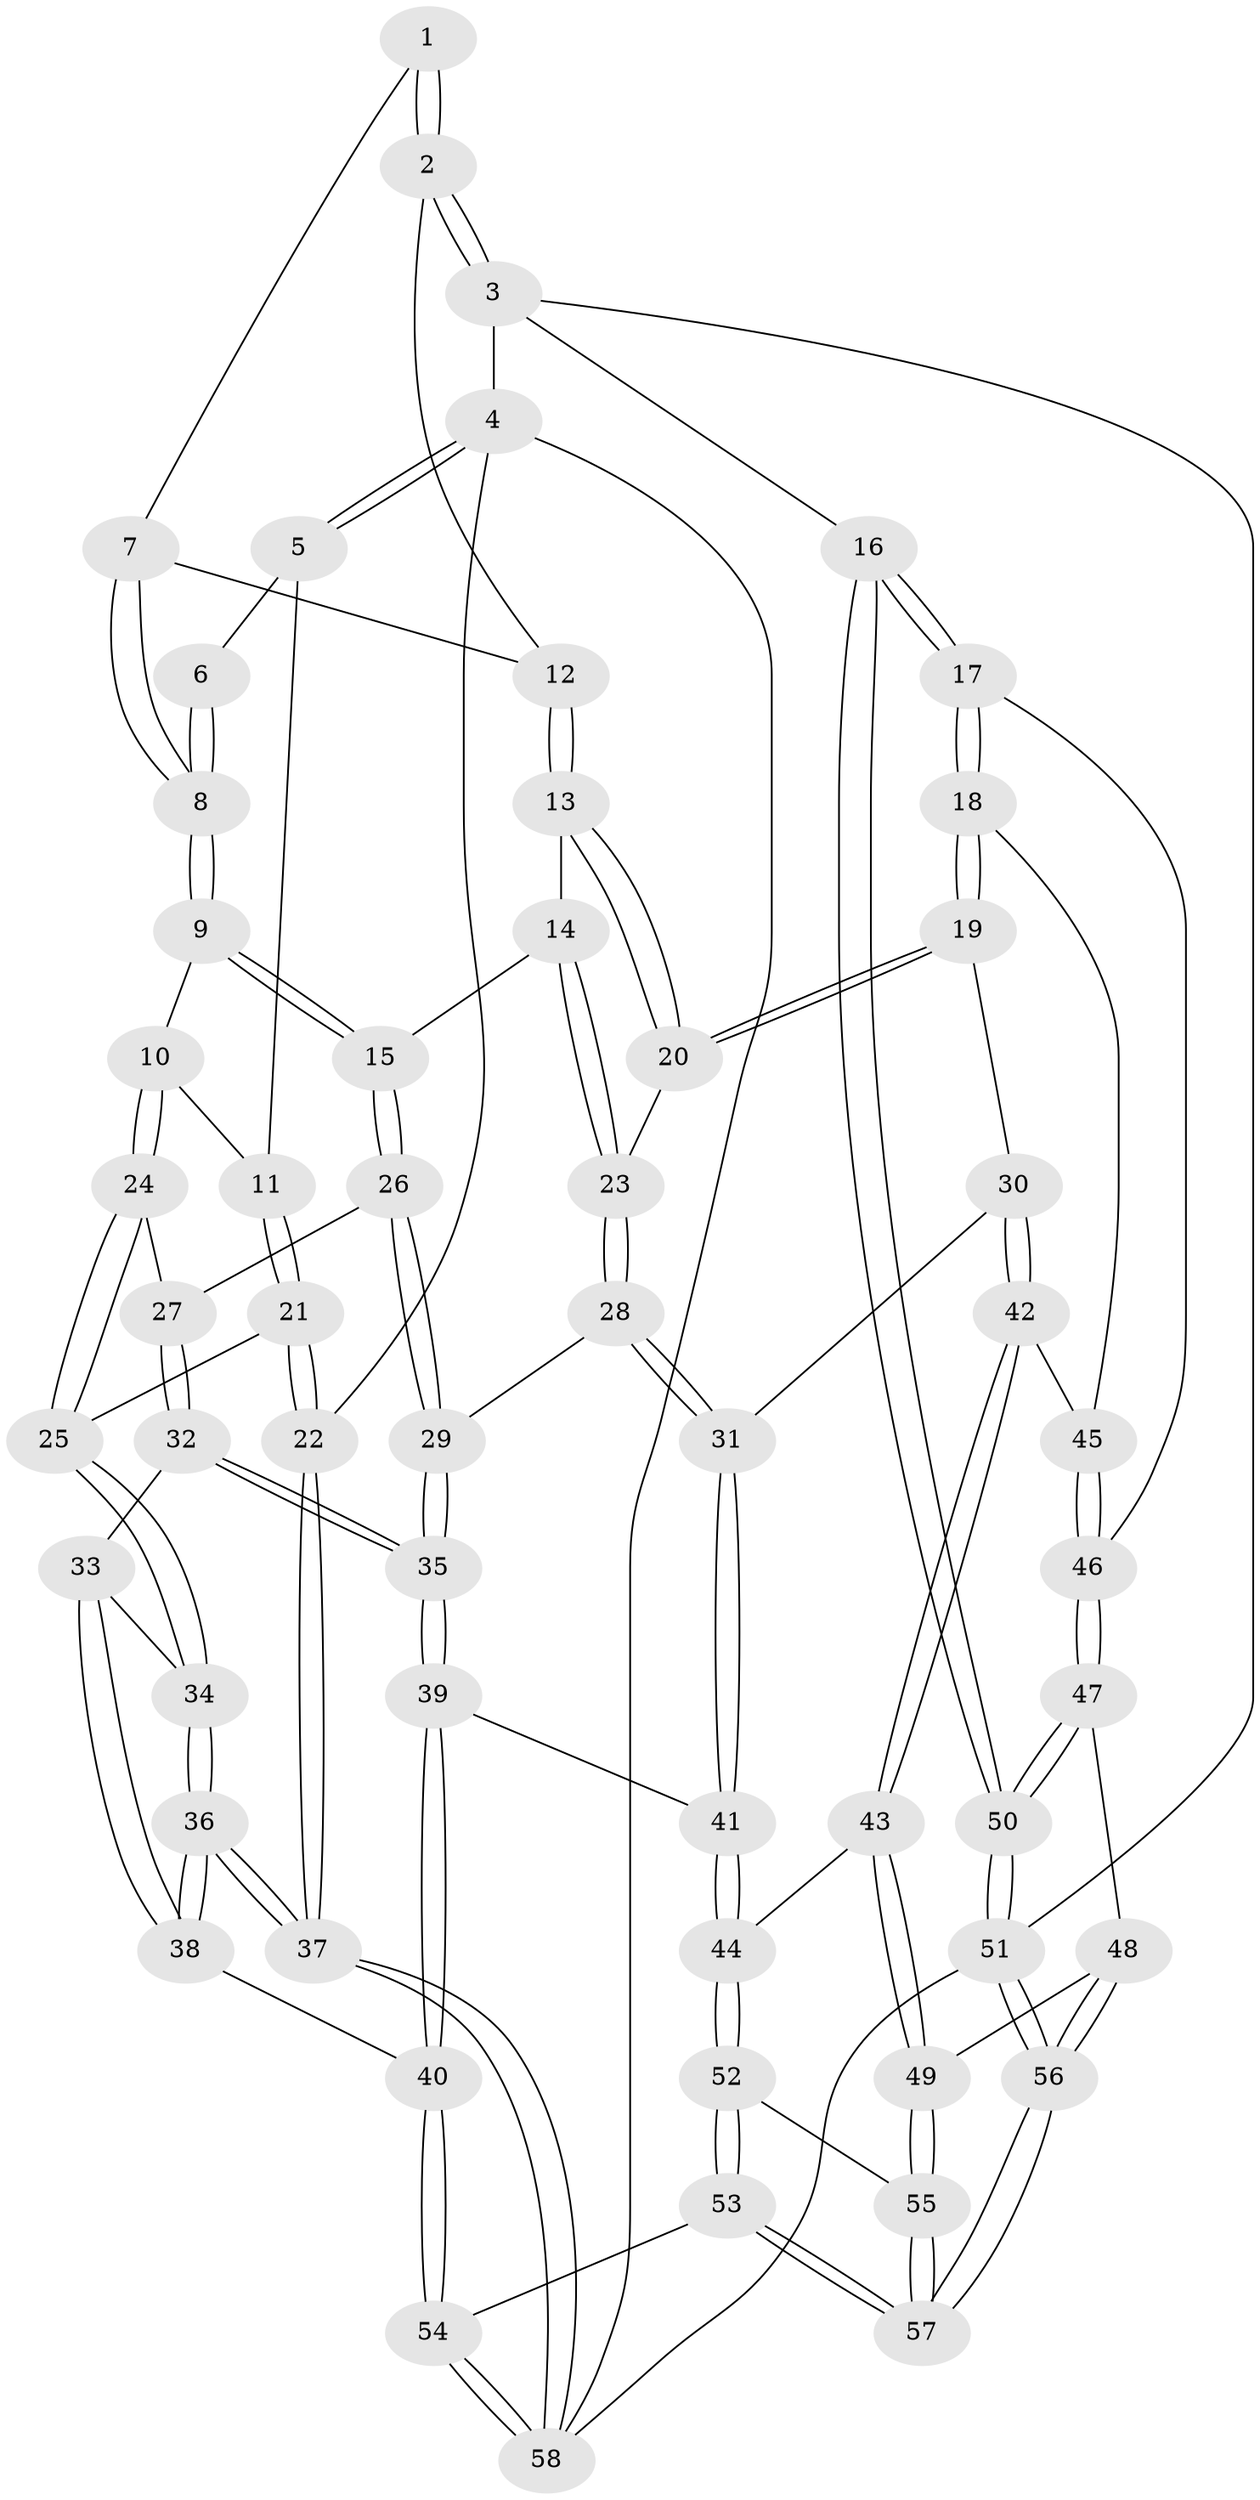 // coarse degree distribution, {3: 0.11764705882352941, 6: 0.029411764705882353, 7: 0.029411764705882353, 2: 0.029411764705882353, 4: 0.5294117647058824, 5: 0.2647058823529412}
// Generated by graph-tools (version 1.1) at 2025/42/03/06/25 10:42:29]
// undirected, 58 vertices, 142 edges
graph export_dot {
graph [start="1"]
  node [color=gray90,style=filled];
  1 [pos="+0.5695107801141649+0"];
  2 [pos="+1+0"];
  3 [pos="+1+0"];
  4 [pos="+0+0"];
  5 [pos="+0.30437970992118407+0"];
  6 [pos="+0.4405465711816935+0"];
  7 [pos="+0.6200824925434155+0.17058779274380442"];
  8 [pos="+0.5010090311424398+0.2500058388253694"];
  9 [pos="+0.4959019893506951+0.26110434743697486"];
  10 [pos="+0.4284067397789335+0.2818397208650739"];
  11 [pos="+0.3046629593023572+0.23189236810480116"];
  12 [pos="+0.8828418100280233+0.11195563204081918"];
  13 [pos="+0.8346876230114195+0.26008963601747337"];
  14 [pos="+0.6302901237023887+0.32787727441512166"];
  15 [pos="+0.5491984633283202+0.31380635578433863"];
  16 [pos="+1+0.5725435796248195"];
  17 [pos="+1+0.5692705120779777"];
  18 [pos="+1+0.5642377807837351"];
  19 [pos="+0.9213312808087502+0.4526846497817592"];
  20 [pos="+0.8429791069032487+0.3752200526675969"];
  21 [pos="+0+0.31248642757453393"];
  22 [pos="+0+0.3032331611754392"];
  23 [pos="+0.7350239130124158+0.4508242298399297"];
  24 [pos="+0.37156039843585476+0.44390722292543366"];
  25 [pos="+0.05873889963609507+0.40903397130032015"];
  26 [pos="+0.5773440619139536+0.4872501572440797"];
  27 [pos="+0.3860161706884837+0.5075454992440459"];
  28 [pos="+0.6707666995038652+0.5790681367748186"];
  29 [pos="+0.653184499664084+0.5756079735070883"];
  30 [pos="+0.7103272803188968+0.6136511590803122"];
  31 [pos="+0.69854068012758+0.6069966840086749"];
  32 [pos="+0.37305728406696204+0.5622980553257892"];
  33 [pos="+0.26585960269286074+0.6119556814710666"];
  34 [pos="+0.1629160911940388+0.5641690453572401"];
  35 [pos="+0.47864238669758563+0.6694822691956304"];
  36 [pos="+0.007128946238492292+0.9013590856157744"];
  37 [pos="+0+1"];
  38 [pos="+0.2690014829130124+0.8014552536665758"];
  39 [pos="+0.4618060804736414+0.7859924081931625"];
  40 [pos="+0.39870032046158993+0.8426433751858485"];
  41 [pos="+0.588201077396721+0.8147101545463659"];
  42 [pos="+0.7529457887836147+0.649816543587915"];
  43 [pos="+0.7426576976578034+0.8022334584972257"];
  44 [pos="+0.6531871805935062+0.8683670880699116"];
  45 [pos="+0.8508286021332793+0.6596039968227391"];
  46 [pos="+0.8811109786503921+0.7924316018983952"];
  47 [pos="+0.8869689378861124+0.8559212018938483"];
  48 [pos="+0.8739372008461753+0.8711160922896725"];
  49 [pos="+0.8692442776393975+0.8721332319087137"];
  50 [pos="+1+0.7347202669628622"];
  51 [pos="+1+1"];
  52 [pos="+0.6572257790989435+0.9389061223284995"];
  53 [pos="+0.5774901327187965+1"];
  54 [pos="+0.45795036280425955+1"];
  55 [pos="+0.8256463940312697+0.923556949287642"];
  56 [pos="+1+1"];
  57 [pos="+0.7844613325105263+1"];
  58 [pos="+0+1"];
  1 -- 2;
  1 -- 2;
  1 -- 7;
  2 -- 3;
  2 -- 3;
  2 -- 12;
  3 -- 4;
  3 -- 16;
  3 -- 51;
  4 -- 5;
  4 -- 5;
  4 -- 22;
  4 -- 58;
  5 -- 6;
  5 -- 11;
  6 -- 8;
  6 -- 8;
  7 -- 8;
  7 -- 8;
  7 -- 12;
  8 -- 9;
  8 -- 9;
  9 -- 10;
  9 -- 15;
  9 -- 15;
  10 -- 11;
  10 -- 24;
  10 -- 24;
  11 -- 21;
  11 -- 21;
  12 -- 13;
  12 -- 13;
  13 -- 14;
  13 -- 20;
  13 -- 20;
  14 -- 15;
  14 -- 23;
  14 -- 23;
  15 -- 26;
  15 -- 26;
  16 -- 17;
  16 -- 17;
  16 -- 50;
  16 -- 50;
  17 -- 18;
  17 -- 18;
  17 -- 46;
  18 -- 19;
  18 -- 19;
  18 -- 45;
  19 -- 20;
  19 -- 20;
  19 -- 30;
  20 -- 23;
  21 -- 22;
  21 -- 22;
  21 -- 25;
  22 -- 37;
  22 -- 37;
  23 -- 28;
  23 -- 28;
  24 -- 25;
  24 -- 25;
  24 -- 27;
  25 -- 34;
  25 -- 34;
  26 -- 27;
  26 -- 29;
  26 -- 29;
  27 -- 32;
  27 -- 32;
  28 -- 29;
  28 -- 31;
  28 -- 31;
  29 -- 35;
  29 -- 35;
  30 -- 31;
  30 -- 42;
  30 -- 42;
  31 -- 41;
  31 -- 41;
  32 -- 33;
  32 -- 35;
  32 -- 35;
  33 -- 34;
  33 -- 38;
  33 -- 38;
  34 -- 36;
  34 -- 36;
  35 -- 39;
  35 -- 39;
  36 -- 37;
  36 -- 37;
  36 -- 38;
  36 -- 38;
  37 -- 58;
  37 -- 58;
  38 -- 40;
  39 -- 40;
  39 -- 40;
  39 -- 41;
  40 -- 54;
  40 -- 54;
  41 -- 44;
  41 -- 44;
  42 -- 43;
  42 -- 43;
  42 -- 45;
  43 -- 44;
  43 -- 49;
  43 -- 49;
  44 -- 52;
  44 -- 52;
  45 -- 46;
  45 -- 46;
  46 -- 47;
  46 -- 47;
  47 -- 48;
  47 -- 50;
  47 -- 50;
  48 -- 49;
  48 -- 56;
  48 -- 56;
  49 -- 55;
  49 -- 55;
  50 -- 51;
  50 -- 51;
  51 -- 56;
  51 -- 56;
  51 -- 58;
  52 -- 53;
  52 -- 53;
  52 -- 55;
  53 -- 54;
  53 -- 57;
  53 -- 57;
  54 -- 58;
  54 -- 58;
  55 -- 57;
  55 -- 57;
  56 -- 57;
  56 -- 57;
}
